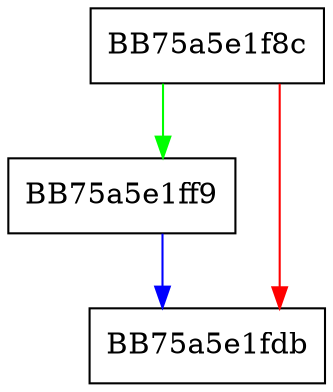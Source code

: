 digraph nUFSP_strm {
  node [shape="box"];
  graph [splines=ortho];
  BB75a5e1f8c -> BB75a5e1ff9 [color="green"];
  BB75a5e1f8c -> BB75a5e1fdb [color="red"];
  BB75a5e1ff9 -> BB75a5e1fdb [color="blue"];
}